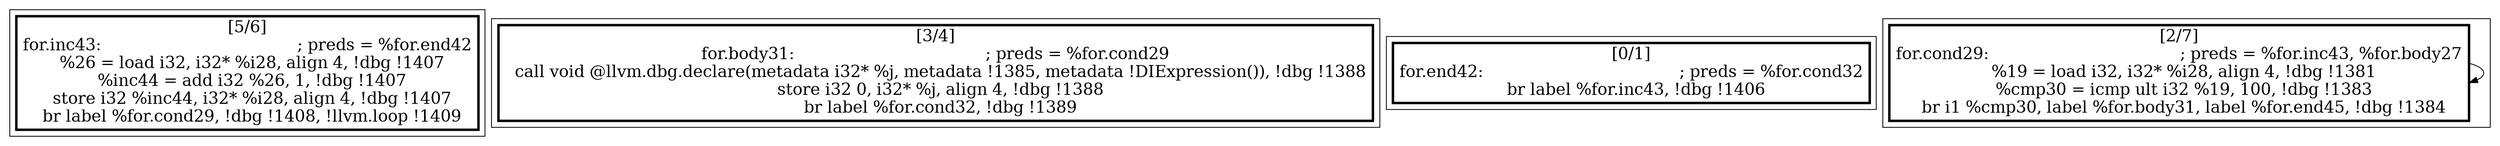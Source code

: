
digraph G {





subgraph cluster3 {


node770 [penwidth=3.0,fontsize=20,shape=rectangle,label="[5/6]
for.inc43:                                        ; preds = %for.end42
  %26 = load i32, i32* %i28, align 4, !dbg !1407
  %inc44 = add i32 %26, 1, !dbg !1407
  store i32 %inc44, i32* %i28, align 4, !dbg !1407
  br label %for.cond29, !dbg !1408, !llvm.loop !1409
" ]



}

subgraph cluster2 {


node769 [penwidth=3.0,fontsize=20,shape=rectangle,label="[3/4]
for.body31:                                       ; preds = %for.cond29
  call void @llvm.dbg.declare(metadata i32* %j, metadata !1385, metadata !DIExpression()), !dbg !1388
  store i32 0, i32* %j, align 4, !dbg !1388
  br label %for.cond32, !dbg !1389
" ]



}

subgraph cluster0 {


node767 [penwidth=3.0,fontsize=20,shape=rectangle,label="[0/1]
for.end42:                                        ; preds = %for.cond32
  br label %for.inc43, !dbg !1406
" ]



}

subgraph cluster1 {


node768 [penwidth=3.0,fontsize=20,shape=rectangle,label="[2/7]
for.cond29:                                       ; preds = %for.inc43, %for.body27
  %19 = load i32, i32* %i28, align 4, !dbg !1381
  %cmp30 = icmp ult i32 %19, 100, !dbg !1383
  br i1 %cmp30, label %for.body31, label %for.end45, !dbg !1384
" ]

node768->node768 [ ]


}

}
